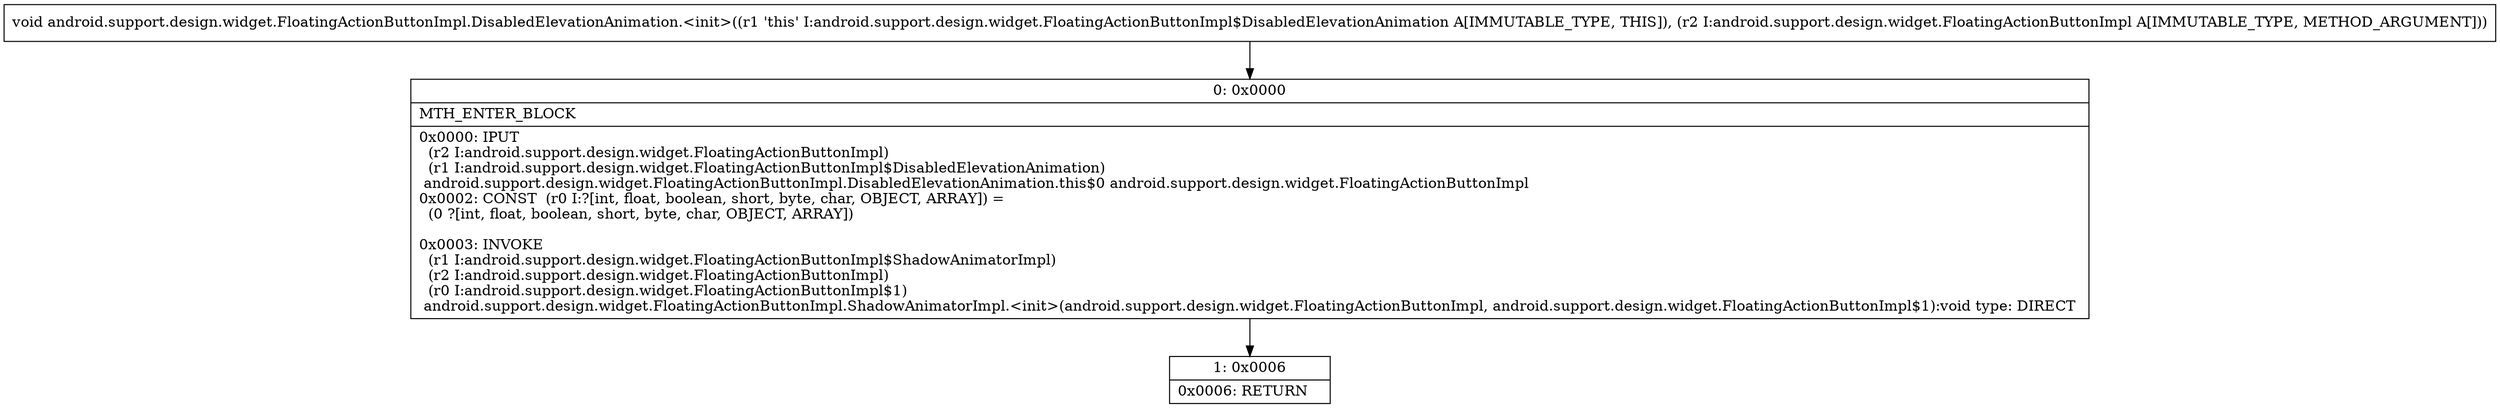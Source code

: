 digraph "CFG forandroid.support.design.widget.FloatingActionButtonImpl.DisabledElevationAnimation.\<init\>(Landroid\/support\/design\/widget\/FloatingActionButtonImpl;)V" {
Node_0 [shape=record,label="{0\:\ 0x0000|MTH_ENTER_BLOCK\l|0x0000: IPUT  \l  (r2 I:android.support.design.widget.FloatingActionButtonImpl)\l  (r1 I:android.support.design.widget.FloatingActionButtonImpl$DisabledElevationAnimation)\l android.support.design.widget.FloatingActionButtonImpl.DisabledElevationAnimation.this$0 android.support.design.widget.FloatingActionButtonImpl \l0x0002: CONST  (r0 I:?[int, float, boolean, short, byte, char, OBJECT, ARRAY]) = \l  (0 ?[int, float, boolean, short, byte, char, OBJECT, ARRAY])\l \l0x0003: INVOKE  \l  (r1 I:android.support.design.widget.FloatingActionButtonImpl$ShadowAnimatorImpl)\l  (r2 I:android.support.design.widget.FloatingActionButtonImpl)\l  (r0 I:android.support.design.widget.FloatingActionButtonImpl$1)\l android.support.design.widget.FloatingActionButtonImpl.ShadowAnimatorImpl.\<init\>(android.support.design.widget.FloatingActionButtonImpl, android.support.design.widget.FloatingActionButtonImpl$1):void type: DIRECT \l}"];
Node_1 [shape=record,label="{1\:\ 0x0006|0x0006: RETURN   \l}"];
MethodNode[shape=record,label="{void android.support.design.widget.FloatingActionButtonImpl.DisabledElevationAnimation.\<init\>((r1 'this' I:android.support.design.widget.FloatingActionButtonImpl$DisabledElevationAnimation A[IMMUTABLE_TYPE, THIS]), (r2 I:android.support.design.widget.FloatingActionButtonImpl A[IMMUTABLE_TYPE, METHOD_ARGUMENT])) }"];
MethodNode -> Node_0;
Node_0 -> Node_1;
}


